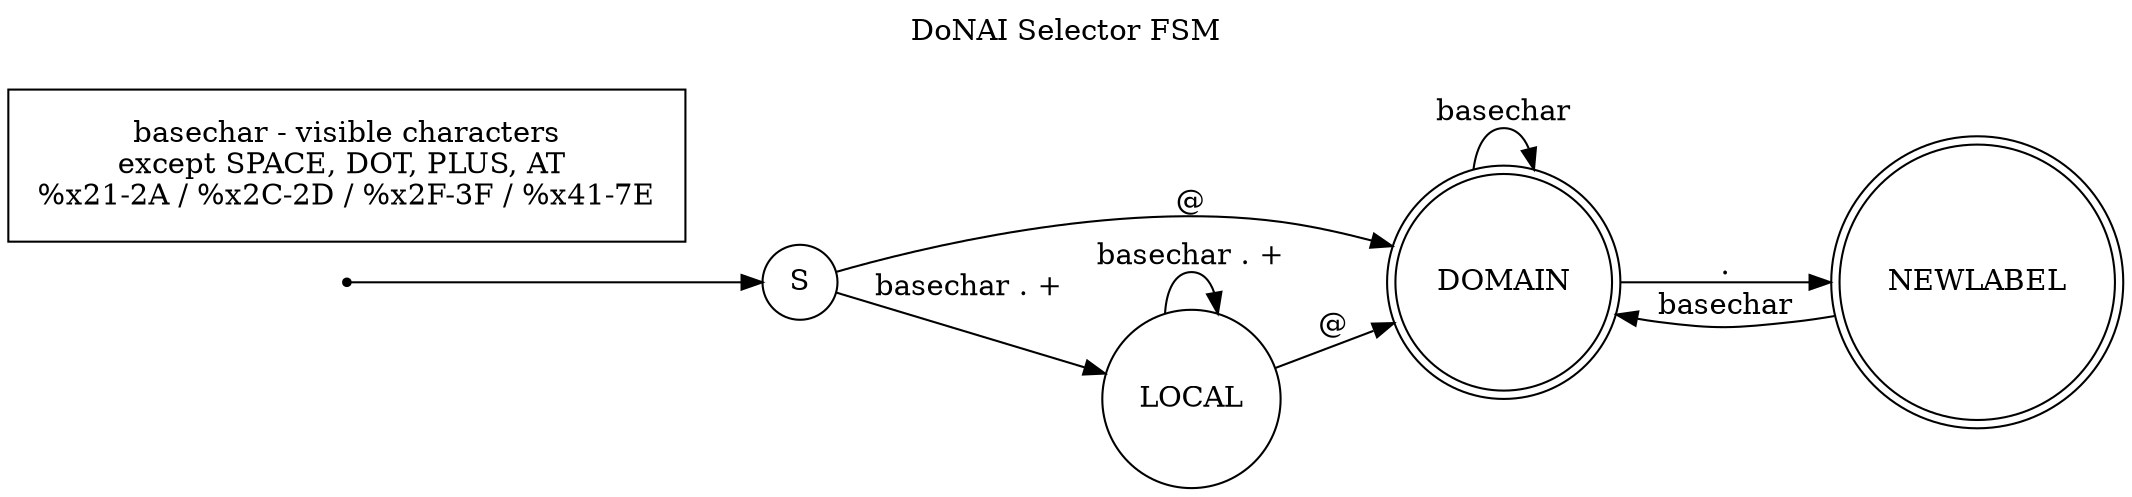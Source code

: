 digraph finite_state_machine {
	rankdir=LR
	node [shape = doublecircle];
		DOMAIN;
		NEWLABEL;

	node [shape = point ];
		qi

	node [shape = circle];
		qi	-> S;

		/* local or domain part */
		S	-> LOCAL [ label = "basechar . +" ];
		S	-> DOMAIN [ label = "@" ];

		/* local */
		LOCAL	-> LOCAL [ label = "basechar . +" ];
		LOCAL	-> DOMAIN [ label = "@" ];

		/* domain */
		DOMAIN	-> NEWLABEL [ label = "." ];
		NEWLABEL	-> DOMAIN [ label = "basechar" ];
		DOMAIN	-> DOMAIN [ label = "basechar" ];

	node[ shape=box, margin="0.2,0.2" ];
		basechar[ label = "basechar - visible characters\nexcept SPACE, DOT, PLUS, AT \n%x21-2A / %x2C-2D / %x2F-3F / %x41-7E" ];

	// title
	labelloc="t";
	label="DoNAI Selector FSM\n\n";
}
